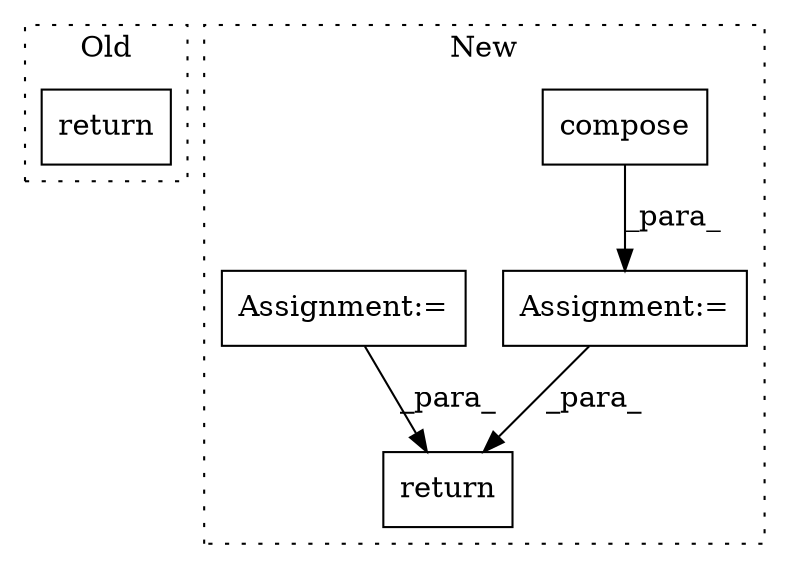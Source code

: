 digraph G {
subgraph cluster0 {
1 [label="return" a="41" s="1329" l="7" shape="box"];
label = "Old";
style="dotted";
}
subgraph cluster1 {
2 [label="compose" a="32" s="2715,2753" l="8,1" shape="box"];
3 [label="return" a="41" s="2890" l="7" shape="box"];
4 [label="Assignment:=" a="7" s="2709" l="1" shape="box"];
5 [label="Assignment:=" a="7" s="2643" l="1" shape="box"];
label = "New";
style="dotted";
}
2 -> 4 [label="_para_"];
4 -> 3 [label="_para_"];
5 -> 3 [label="_para_"];
}